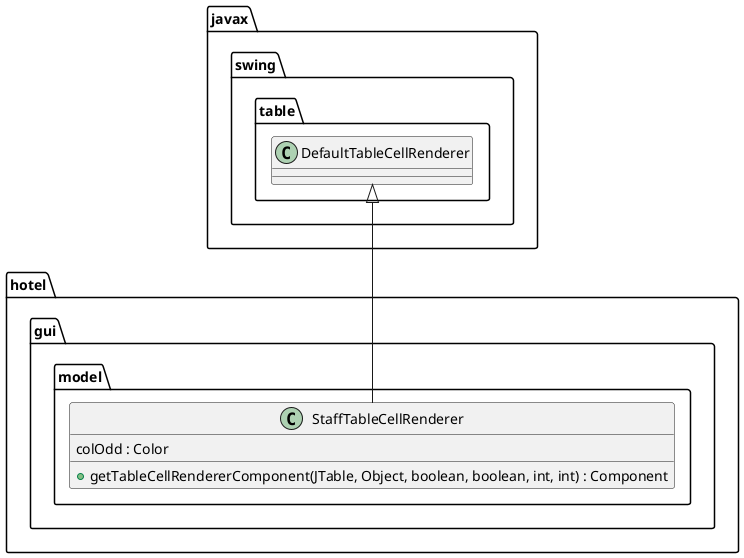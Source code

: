 @startuml

class hotel.gui.model.StaffTableCellRenderer {
    colOdd : Color
    + getTableCellRendererComponent(JTable, Object, boolean, boolean, int, int) : Component
}

javax.swing.table.DefaultTableCellRenderer <|-- hotel.gui.model.StaffTableCellRenderer

@enduml